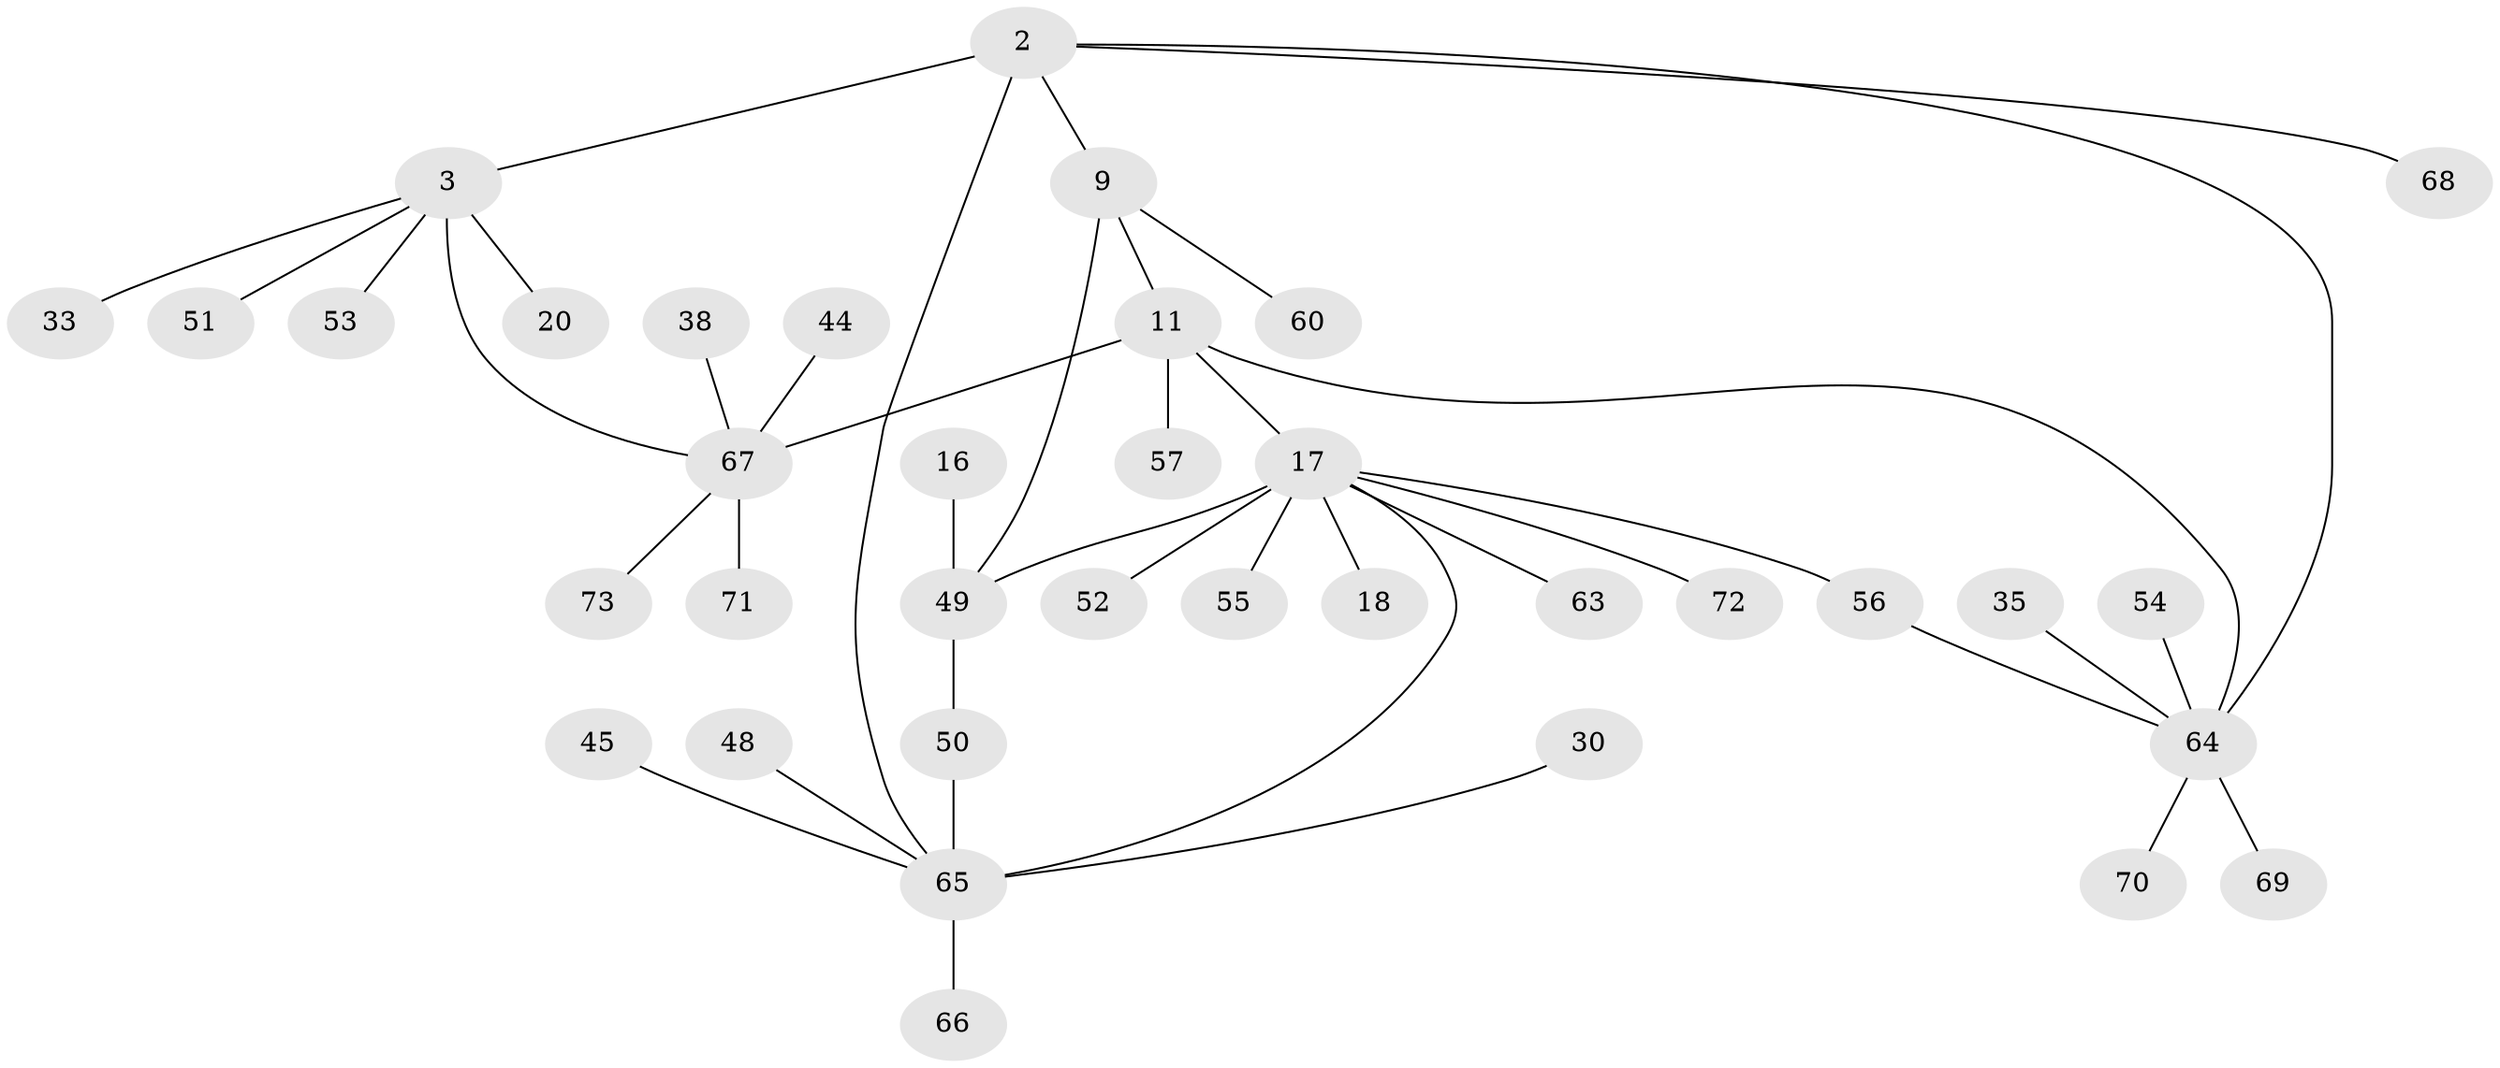 // original degree distribution, {4: 0.0410958904109589, 6: 0.0821917808219178, 5: 0.0821917808219178, 7: 0.0136986301369863, 2: 0.1780821917808219, 9: 0.0136986301369863, 10: 0.0136986301369863, 1: 0.5616438356164384, 3: 0.0136986301369863}
// Generated by graph-tools (version 1.1) at 2025/54/03/09/25 04:54:16]
// undirected, 36 vertices, 41 edges
graph export_dot {
graph [start="1"]
  node [color=gray90,style=filled];
  2;
  3 [super="+1"];
  9;
  11 [super="+5"];
  16;
  17 [super="+15"];
  18;
  20;
  30;
  33;
  35 [super="+19"];
  38;
  44;
  45 [super="+43"];
  48;
  49 [super="+42+46+8"];
  50;
  51;
  52;
  53 [super="+34"];
  54;
  55;
  56 [super="+39"];
  57;
  60 [super="+59"];
  63;
  64 [super="+40+47+12+22+28+29"];
  65 [super="+13+27"];
  66;
  67 [super="+6+25+26"];
  68 [super="+62"];
  69;
  70;
  71 [super="+61"];
  72;
  73 [super="+31+36"];
  2 -- 3 [weight=2];
  2 -- 9;
  2 -- 68;
  2 -- 64;
  2 -- 65;
  3 -- 20;
  3 -- 51;
  3 -- 33;
  3 -- 53;
  3 -- 67;
  9 -- 11 [weight=2];
  9 -- 49 [weight=2];
  9 -- 60;
  11 -- 17 [weight=3];
  11 -- 57;
  11 -- 64 [weight=2];
  11 -- 67 [weight=2];
  16 -- 49;
  17 -- 56;
  17 -- 72;
  17 -- 18;
  17 -- 52;
  17 -- 55;
  17 -- 63;
  17 -- 49 [weight=2];
  17 -- 65 [weight=2];
  30 -- 65;
  35 -- 64;
  38 -- 67;
  44 -- 67;
  45 -- 65;
  48 -- 65;
  49 -- 50;
  50 -- 65;
  54 -- 64;
  56 -- 64;
  64 -- 69;
  64 -- 70;
  65 -- 66;
  67 -- 71;
  67 -- 73;
}
